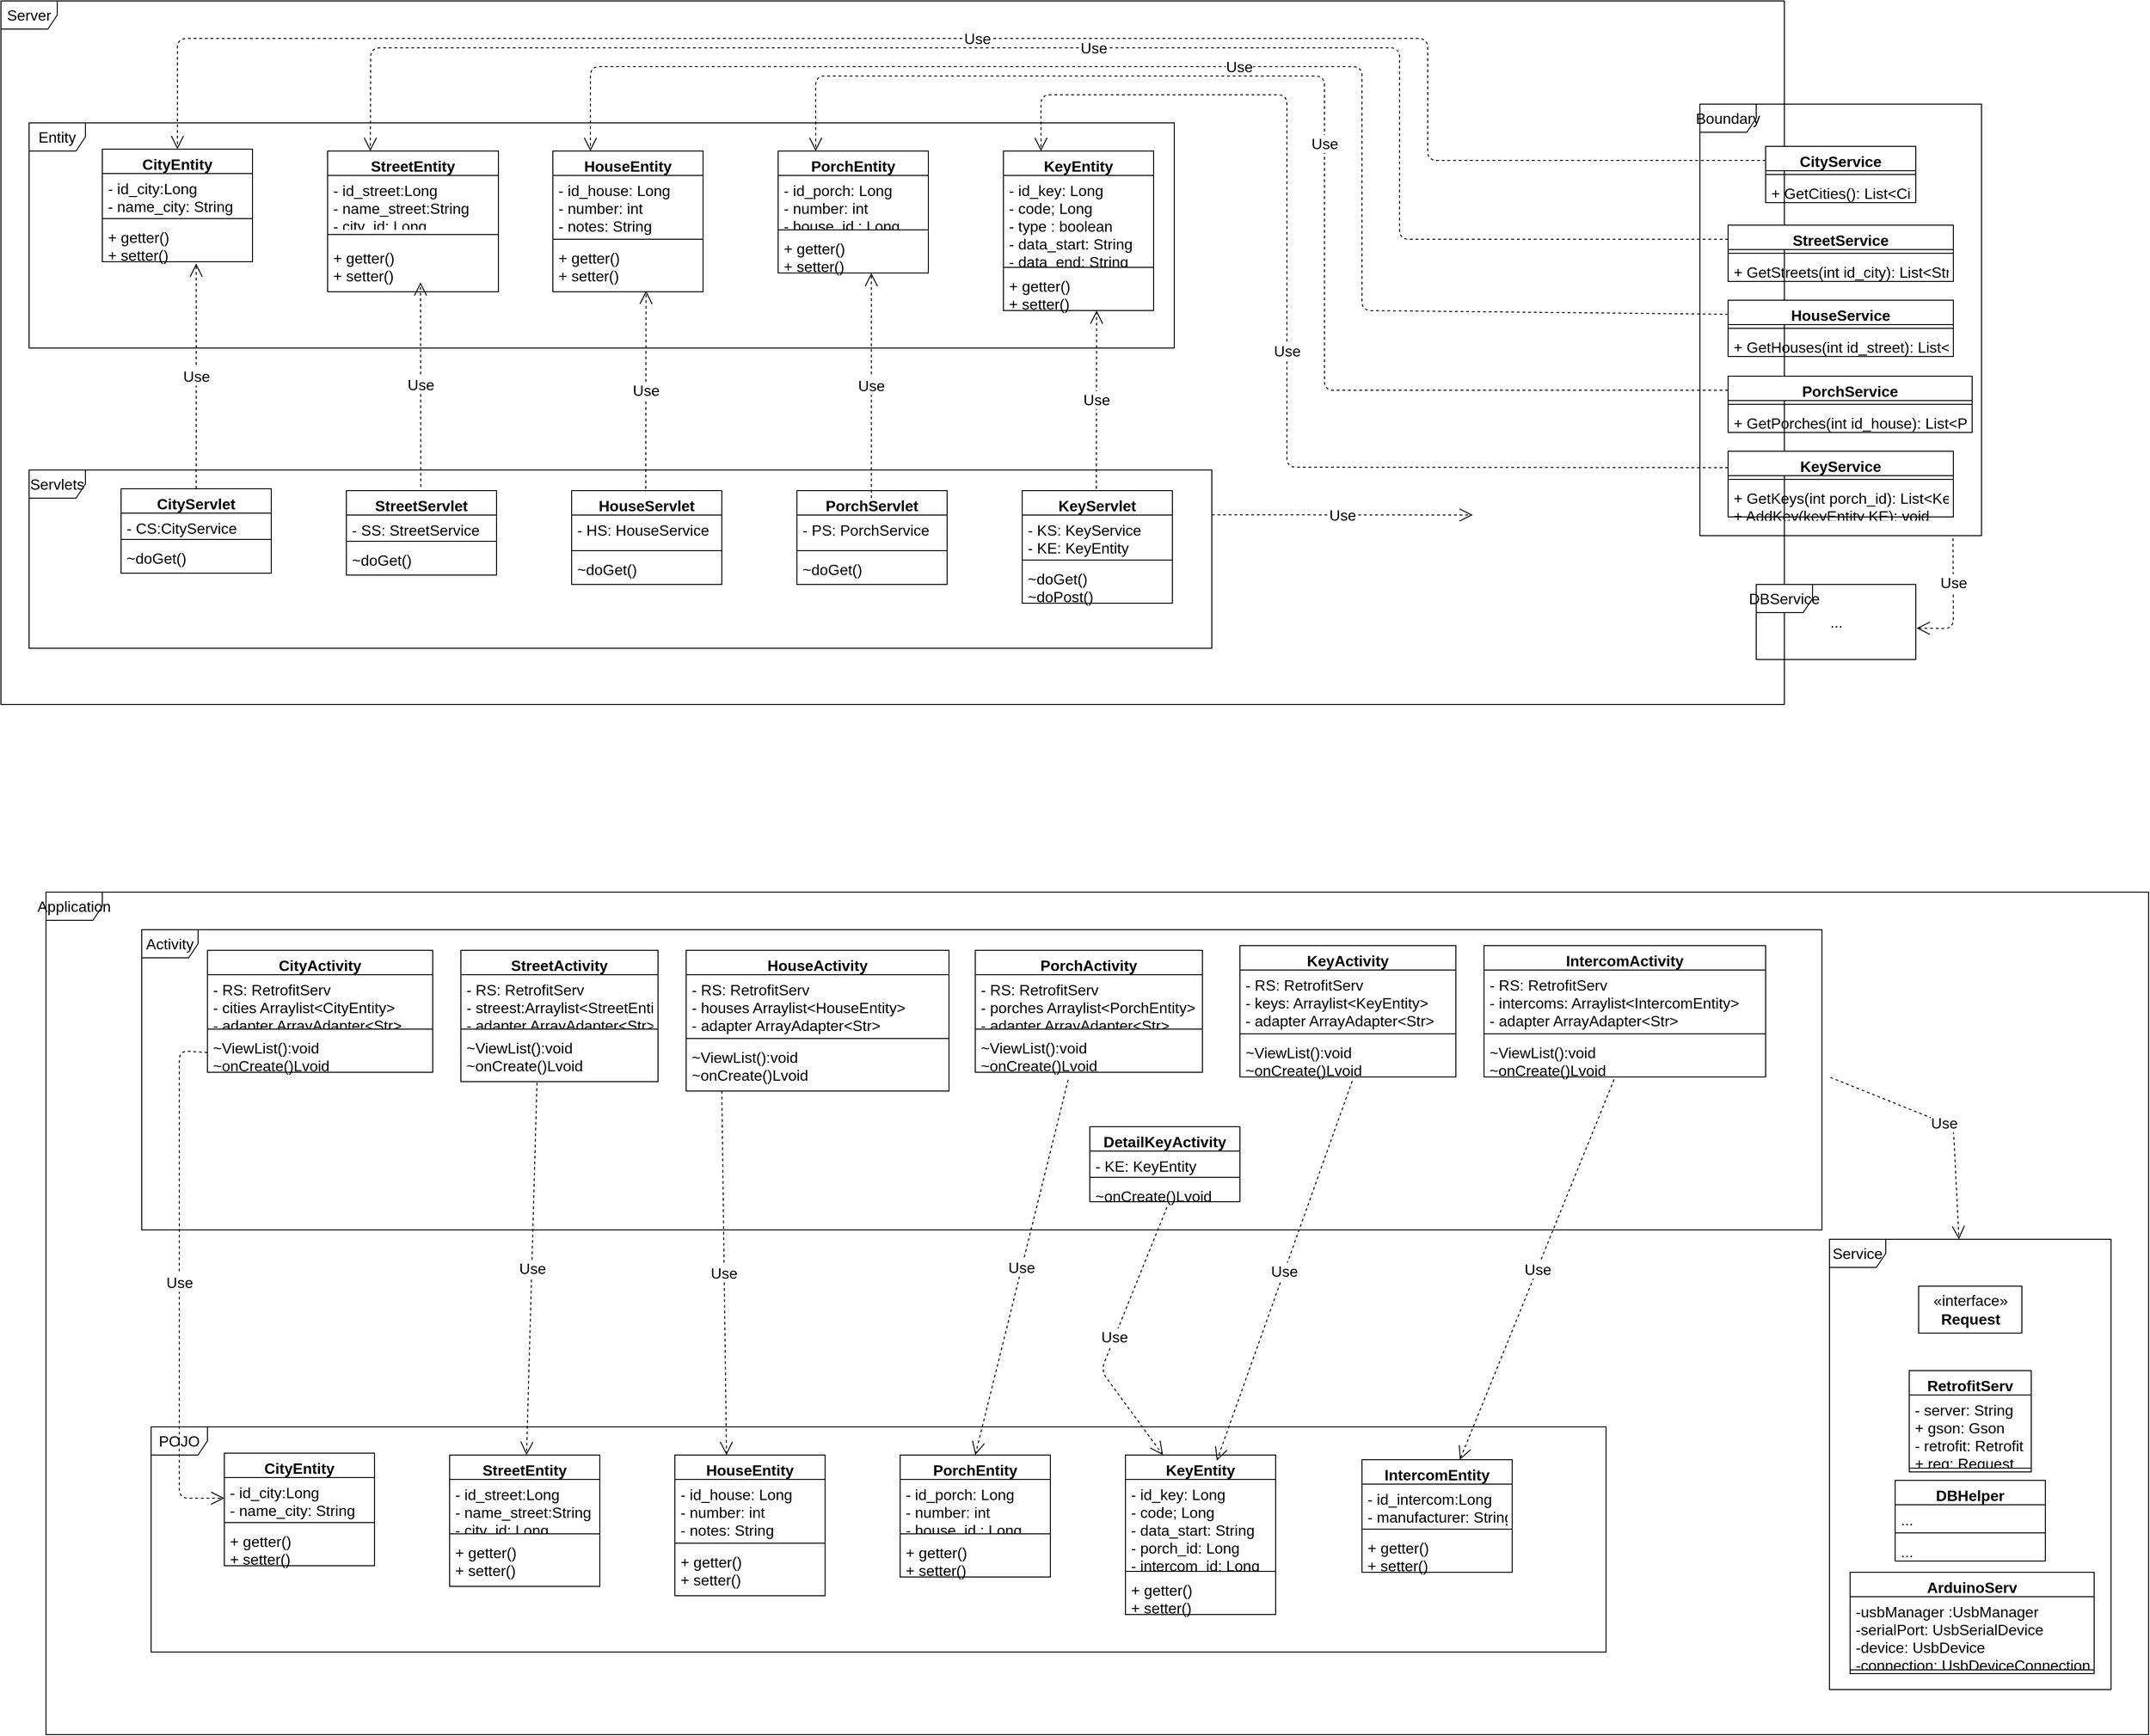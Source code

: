 <mxfile version="13.0.3" type="device"><diagram id="C5RBs43oDa-KdzZeNtuy" name="Page-1"><mxGraphModel dx="4016" dy="3323" grid="1" gridSize="10" guides="1" tooltips="1" connect="1" arrows="1" fold="1" page="1" pageScale="1" pageWidth="1654" pageHeight="2336" math="0" shadow="0"><root><mxCell id="WIyWlLk6GJQsqaUBKTNV-0"/><mxCell id="WIyWlLk6GJQsqaUBKTNV-1" parent="WIyWlLk6GJQsqaUBKTNV-0"/><mxCell id="JffG4oIXZu5q69r6dpCf-147" value="Application" style="shape=umlFrame;whiteSpace=wrap;html=1;fontSize=16;" parent="WIyWlLk6GJQsqaUBKTNV-1" vertex="1"><mxGeometry x="38" y="920" width="2240" height="898" as="geometry"/></mxCell><mxCell id="JffG4oIXZu5q69r6dpCf-82" value="Server" style="shape=umlFrame;whiteSpace=wrap;html=1;fontSize=16;" parent="WIyWlLk6GJQsqaUBKTNV-1" vertex="1"><mxGeometry x="-10" y="-30" width="1900" height="750" as="geometry"/></mxCell><mxCell id="JffG4oIXZu5q69r6dpCf-0" value="Entity" style="shape=umlFrame;whiteSpace=wrap;html=1;fontSize=16;" parent="WIyWlLk6GJQsqaUBKTNV-1" vertex="1"><mxGeometry x="20" y="100" width="1220" height="240" as="geometry"/></mxCell><mxCell id="JffG4oIXZu5q69r6dpCf-26" value="Servlets" style="shape=umlFrame;whiteSpace=wrap;html=1;fontSize=16;" parent="WIyWlLk6GJQsqaUBKTNV-1" vertex="1"><mxGeometry x="20" y="470" width="1260" height="190" as="geometry"/></mxCell><mxCell id="JffG4oIXZu5q69r6dpCf-1" value="CityEntity" style="swimlane;fontStyle=1;align=center;verticalAlign=top;childLayout=stackLayout;horizontal=1;startSize=26;horizontalStack=0;resizeParent=1;resizeParentMax=0;resizeLast=0;collapsible=1;marginBottom=0;fontSize=16;" parent="WIyWlLk6GJQsqaUBKTNV-1" vertex="1"><mxGeometry x="98" y="128" width="160" height="120" as="geometry"/></mxCell><mxCell id="JffG4oIXZu5q69r6dpCf-2" value="- id_city:Long&#10;- name_city: String&#10;" style="text;strokeColor=none;fillColor=none;align=left;verticalAlign=top;spacingLeft=4;spacingRight=4;overflow=hidden;rotatable=0;points=[[0,0.5],[1,0.5]];portConstraint=eastwest;fontSize=16;" parent="JffG4oIXZu5q69r6dpCf-1" vertex="1"><mxGeometry y="26" width="160" height="44" as="geometry"/></mxCell><mxCell id="JffG4oIXZu5q69r6dpCf-3" value="" style="line;strokeWidth=1;fillColor=none;align=left;verticalAlign=middle;spacingTop=-1;spacingLeft=3;spacingRight=3;rotatable=0;labelPosition=right;points=[];portConstraint=eastwest;fontSize=16;" parent="JffG4oIXZu5q69r6dpCf-1" vertex="1"><mxGeometry y="70" width="160" height="8" as="geometry"/></mxCell><mxCell id="JffG4oIXZu5q69r6dpCf-4" value="+ getter()&#10;+ setter()" style="text;strokeColor=none;fillColor=none;align=left;verticalAlign=top;spacingLeft=4;spacingRight=4;overflow=hidden;rotatable=0;points=[[0,0.5],[1,0.5]];portConstraint=eastwest;fontSize=16;" parent="JffG4oIXZu5q69r6dpCf-1" vertex="1"><mxGeometry y="78" width="160" height="42" as="geometry"/></mxCell><mxCell id="JffG4oIXZu5q69r6dpCf-10" value="StreetEntity" style="swimlane;fontStyle=1;align=center;verticalAlign=top;childLayout=stackLayout;horizontal=1;startSize=26;horizontalStack=0;resizeParent=1;resizeParentMax=0;resizeLast=0;collapsible=1;marginBottom=0;fontSize=16;" parent="WIyWlLk6GJQsqaUBKTNV-1" vertex="1"><mxGeometry x="338" y="130" width="182" height="150" as="geometry"/></mxCell><mxCell id="JffG4oIXZu5q69r6dpCf-11" value="- id_street:Long&#10;- name_street:String&#10;- city_id: Long" style="text;strokeColor=none;fillColor=none;align=left;verticalAlign=top;spacingLeft=4;spacingRight=4;overflow=hidden;rotatable=0;points=[[0,0.5],[1,0.5]];portConstraint=eastwest;fontSize=16;" parent="JffG4oIXZu5q69r6dpCf-10" vertex="1"><mxGeometry y="26" width="182" height="54" as="geometry"/></mxCell><mxCell id="JffG4oIXZu5q69r6dpCf-12" value="" style="line;strokeWidth=1;fillColor=none;align=left;verticalAlign=middle;spacingTop=-1;spacingLeft=3;spacingRight=3;rotatable=0;labelPosition=right;points=[];portConstraint=eastwest;fontSize=16;" parent="JffG4oIXZu5q69r6dpCf-10" vertex="1"><mxGeometry y="80" width="182" height="18" as="geometry"/></mxCell><mxCell id="JffG4oIXZu5q69r6dpCf-13" value="+ getter()&#10;+ setter()" style="text;strokeColor=none;fillColor=none;align=left;verticalAlign=top;spacingLeft=4;spacingRight=4;overflow=hidden;rotatable=0;points=[[0,0.5],[1,0.5]];portConstraint=eastwest;fontSize=16;" parent="JffG4oIXZu5q69r6dpCf-10" vertex="1"><mxGeometry y="98" width="182" height="52" as="geometry"/></mxCell><mxCell id="JffG4oIXZu5q69r6dpCf-14" value="HouseEntity" style="swimlane;fontStyle=1;align=center;verticalAlign=top;childLayout=stackLayout;horizontal=1;startSize=26;horizontalStack=0;resizeParent=1;resizeParentMax=0;resizeLast=0;collapsible=1;marginBottom=0;fontSize=16;" parent="WIyWlLk6GJQsqaUBKTNV-1" vertex="1"><mxGeometry x="578" y="130" width="160" height="150" as="geometry"/></mxCell><mxCell id="JffG4oIXZu5q69r6dpCf-15" value="- id_house: Long&#10;- number: int&#10;- notes: String&#10;- street_id: Long" style="text;strokeColor=none;fillColor=none;align=left;verticalAlign=top;spacingLeft=4;spacingRight=4;overflow=hidden;rotatable=0;points=[[0,0.5],[1,0.5]];portConstraint=eastwest;fontSize=16;" parent="JffG4oIXZu5q69r6dpCf-14" vertex="1"><mxGeometry y="26" width="160" height="64" as="geometry"/></mxCell><mxCell id="JffG4oIXZu5q69r6dpCf-16" value="" style="line;strokeWidth=1;fillColor=none;align=left;verticalAlign=middle;spacingTop=-1;spacingLeft=3;spacingRight=3;rotatable=0;labelPosition=right;points=[];portConstraint=eastwest;fontSize=16;" parent="JffG4oIXZu5q69r6dpCf-14" vertex="1"><mxGeometry y="90" width="160" height="8" as="geometry"/></mxCell><mxCell id="JffG4oIXZu5q69r6dpCf-17" value="+ getter()&#10;+ setter()" style="text;strokeColor=none;fillColor=none;align=left;verticalAlign=top;spacingLeft=4;spacingRight=4;overflow=hidden;rotatable=0;points=[[0,0.5],[1,0.5]];portConstraint=eastwest;fontSize=16;" parent="JffG4oIXZu5q69r6dpCf-14" vertex="1"><mxGeometry y="98" width="160" height="52" as="geometry"/></mxCell><mxCell id="JffG4oIXZu5q69r6dpCf-18" value="PorchEntity" style="swimlane;fontStyle=1;align=center;verticalAlign=top;childLayout=stackLayout;horizontal=1;startSize=26;horizontalStack=0;resizeParent=1;resizeParentMax=0;resizeLast=0;collapsible=1;marginBottom=0;fontSize=16;" parent="WIyWlLk6GJQsqaUBKTNV-1" vertex="1"><mxGeometry x="818" y="130" width="160" height="130" as="geometry"/></mxCell><mxCell id="JffG4oIXZu5q69r6dpCf-19" value="- id_porch: Long&#10;- number: int&#10;- house_id : Long" style="text;strokeColor=none;fillColor=none;align=left;verticalAlign=top;spacingLeft=4;spacingRight=4;overflow=hidden;rotatable=0;points=[[0,0.5],[1,0.5]];portConstraint=eastwest;fontSize=16;" parent="JffG4oIXZu5q69r6dpCf-18" vertex="1"><mxGeometry y="26" width="160" height="54" as="geometry"/></mxCell><mxCell id="JffG4oIXZu5q69r6dpCf-20" value="" style="line;strokeWidth=1;fillColor=none;align=left;verticalAlign=middle;spacingTop=-1;spacingLeft=3;spacingRight=3;rotatable=0;labelPosition=right;points=[];portConstraint=eastwest;fontSize=16;" parent="JffG4oIXZu5q69r6dpCf-18" vertex="1"><mxGeometry y="80" width="160" height="8" as="geometry"/></mxCell><mxCell id="JffG4oIXZu5q69r6dpCf-21" value="+ getter()&#10;+ setter()" style="text;strokeColor=none;fillColor=none;align=left;verticalAlign=top;spacingLeft=4;spacingRight=4;overflow=hidden;rotatable=0;points=[[0,0.5],[1,0.5]];portConstraint=eastwest;fontSize=16;" parent="JffG4oIXZu5q69r6dpCf-18" vertex="1"><mxGeometry y="88" width="160" height="42" as="geometry"/></mxCell><mxCell id="JffG4oIXZu5q69r6dpCf-22" value="KeyEntity" style="swimlane;fontStyle=1;align=center;verticalAlign=top;childLayout=stackLayout;horizontal=1;startSize=26;horizontalStack=0;resizeParent=1;resizeParentMax=0;resizeLast=0;collapsible=1;marginBottom=0;fontSize=16;" parent="WIyWlLk6GJQsqaUBKTNV-1" vertex="1"><mxGeometry x="1058" y="130" width="160" height="170" as="geometry"/></mxCell><mxCell id="JffG4oIXZu5q69r6dpCf-23" value="- id_key: Long&#10;- code; Long&#10;- type : boolean&#10;- data_start: String&#10;- data_end: String&#10;- porch_id: Long" style="text;strokeColor=none;fillColor=none;align=left;verticalAlign=top;spacingLeft=4;spacingRight=4;overflow=hidden;rotatable=0;points=[[0,0.5],[1,0.5]];portConstraint=eastwest;fontSize=16;" parent="JffG4oIXZu5q69r6dpCf-22" vertex="1"><mxGeometry y="26" width="160" height="94" as="geometry"/></mxCell><mxCell id="JffG4oIXZu5q69r6dpCf-24" value="" style="line;strokeWidth=1;fillColor=none;align=left;verticalAlign=middle;spacingTop=-1;spacingLeft=3;spacingRight=3;rotatable=0;labelPosition=right;points=[];portConstraint=eastwest;fontSize=16;" parent="JffG4oIXZu5q69r6dpCf-22" vertex="1"><mxGeometry y="120" width="160" height="8" as="geometry"/></mxCell><mxCell id="JffG4oIXZu5q69r6dpCf-25" value="+ getter()&#10;+ setter()" style="text;strokeColor=none;fillColor=none;align=left;verticalAlign=top;spacingLeft=4;spacingRight=4;overflow=hidden;rotatable=0;points=[[0,0.5],[1,0.5]];portConstraint=eastwest;fontSize=16;" parent="JffG4oIXZu5q69r6dpCf-22" vertex="1"><mxGeometry y="128" width="160" height="42" as="geometry"/></mxCell><mxCell id="JffG4oIXZu5q69r6dpCf-27" value="CityServlet" style="swimlane;fontStyle=1;align=center;verticalAlign=top;childLayout=stackLayout;horizontal=1;startSize=26;horizontalStack=0;resizeParent=1;resizeParentMax=0;resizeLast=0;collapsible=1;marginBottom=0;fontSize=16;" parent="WIyWlLk6GJQsqaUBKTNV-1" vertex="1"><mxGeometry x="118" y="490" width="160" height="90" as="geometry"/></mxCell><mxCell id="JffG4oIXZu5q69r6dpCf-28" value="- CS:CityService&#10;&#10;" style="text;strokeColor=none;fillColor=none;align=left;verticalAlign=top;spacingLeft=4;spacingRight=4;overflow=hidden;rotatable=0;points=[[0,0.5],[1,0.5]];portConstraint=eastwest;fontSize=16;" parent="JffG4oIXZu5q69r6dpCf-27" vertex="1"><mxGeometry y="26" width="160" height="24" as="geometry"/></mxCell><mxCell id="JffG4oIXZu5q69r6dpCf-29" value="" style="line;strokeWidth=1;fillColor=none;align=left;verticalAlign=middle;spacingTop=-1;spacingLeft=3;spacingRight=3;rotatable=0;labelPosition=right;points=[];portConstraint=eastwest;fontSize=16;" parent="JffG4oIXZu5q69r6dpCf-27" vertex="1"><mxGeometry y="50" width="160" height="8" as="geometry"/></mxCell><mxCell id="JffG4oIXZu5q69r6dpCf-30" value="~doGet()" style="text;strokeColor=none;fillColor=none;align=left;verticalAlign=top;spacingLeft=4;spacingRight=4;overflow=hidden;rotatable=0;points=[[0,0.5],[1,0.5]];portConstraint=eastwest;fontSize=16;" parent="JffG4oIXZu5q69r6dpCf-27" vertex="1"><mxGeometry y="58" width="160" height="32" as="geometry"/></mxCell><mxCell id="JffG4oIXZu5q69r6dpCf-31" value="StreetServlet" style="swimlane;fontStyle=1;align=center;verticalAlign=top;childLayout=stackLayout;horizontal=1;startSize=26;horizontalStack=0;resizeParent=1;resizeParentMax=0;resizeLast=0;collapsible=1;marginBottom=0;fontSize=16;" parent="WIyWlLk6GJQsqaUBKTNV-1" vertex="1"><mxGeometry x="358" y="492" width="160" height="90" as="geometry"/></mxCell><mxCell id="JffG4oIXZu5q69r6dpCf-32" value="- SS: StreetService" style="text;strokeColor=none;fillColor=none;align=left;verticalAlign=top;spacingLeft=4;spacingRight=4;overflow=hidden;rotatable=0;points=[[0,0.5],[1,0.5]];portConstraint=eastwest;fontSize=16;" parent="JffG4oIXZu5q69r6dpCf-31" vertex="1"><mxGeometry y="26" width="160" height="24" as="geometry"/></mxCell><mxCell id="JffG4oIXZu5q69r6dpCf-33" value="" style="line;strokeWidth=1;fillColor=none;align=left;verticalAlign=middle;spacingTop=-1;spacingLeft=3;spacingRight=3;rotatable=0;labelPosition=right;points=[];portConstraint=eastwest;fontSize=16;" parent="JffG4oIXZu5q69r6dpCf-31" vertex="1"><mxGeometry y="50" width="160" height="8" as="geometry"/></mxCell><mxCell id="JffG4oIXZu5q69r6dpCf-34" value="~doGet()" style="text;strokeColor=none;fillColor=none;align=left;verticalAlign=top;spacingLeft=4;spacingRight=4;overflow=hidden;rotatable=0;points=[[0,0.5],[1,0.5]];portConstraint=eastwest;fontSize=16;" parent="JffG4oIXZu5q69r6dpCf-31" vertex="1"><mxGeometry y="58" width="160" height="32" as="geometry"/></mxCell><mxCell id="JffG4oIXZu5q69r6dpCf-35" value="HouseServlet" style="swimlane;fontStyle=1;align=center;verticalAlign=top;childLayout=stackLayout;horizontal=1;startSize=26;horizontalStack=0;resizeParent=1;resizeParentMax=0;resizeLast=0;collapsible=1;marginBottom=0;fontSize=16;" parent="WIyWlLk6GJQsqaUBKTNV-1" vertex="1"><mxGeometry x="598" y="492" width="160" height="100" as="geometry"/></mxCell><mxCell id="JffG4oIXZu5q69r6dpCf-36" value="- HS: HouseService" style="text;strokeColor=none;fillColor=none;align=left;verticalAlign=top;spacingLeft=4;spacingRight=4;overflow=hidden;rotatable=0;points=[[0,0.5],[1,0.5]];portConstraint=eastwest;fontSize=16;" parent="JffG4oIXZu5q69r6dpCf-35" vertex="1"><mxGeometry y="26" width="160" height="34" as="geometry"/></mxCell><mxCell id="JffG4oIXZu5q69r6dpCf-37" value="" style="line;strokeWidth=1;fillColor=none;align=left;verticalAlign=middle;spacingTop=-1;spacingLeft=3;spacingRight=3;rotatable=0;labelPosition=right;points=[];portConstraint=eastwest;fontSize=16;" parent="JffG4oIXZu5q69r6dpCf-35" vertex="1"><mxGeometry y="60" width="160" height="8" as="geometry"/></mxCell><mxCell id="JffG4oIXZu5q69r6dpCf-38" value="~doGet()" style="text;strokeColor=none;fillColor=none;align=left;verticalAlign=top;spacingLeft=4;spacingRight=4;overflow=hidden;rotatable=0;points=[[0,0.5],[1,0.5]];portConstraint=eastwest;fontSize=16;" parent="JffG4oIXZu5q69r6dpCf-35" vertex="1"><mxGeometry y="68" width="160" height="32" as="geometry"/></mxCell><mxCell id="JffG4oIXZu5q69r6dpCf-39" value="PorchServlet" style="swimlane;fontStyle=1;align=center;verticalAlign=top;childLayout=stackLayout;horizontal=1;startSize=26;horizontalStack=0;resizeParent=1;resizeParentMax=0;resizeLast=0;collapsible=1;marginBottom=0;fontSize=16;" parent="WIyWlLk6GJQsqaUBKTNV-1" vertex="1"><mxGeometry x="838" y="492" width="160" height="100" as="geometry"/></mxCell><mxCell id="JffG4oIXZu5q69r6dpCf-40" value="- PS: PorchService" style="text;strokeColor=none;fillColor=none;align=left;verticalAlign=top;spacingLeft=4;spacingRight=4;overflow=hidden;rotatable=0;points=[[0,0.5],[1,0.5]];portConstraint=eastwest;fontSize=16;" parent="JffG4oIXZu5q69r6dpCf-39" vertex="1"><mxGeometry y="26" width="160" height="34" as="geometry"/></mxCell><mxCell id="JffG4oIXZu5q69r6dpCf-41" value="" style="line;strokeWidth=1;fillColor=none;align=left;verticalAlign=middle;spacingTop=-1;spacingLeft=3;spacingRight=3;rotatable=0;labelPosition=right;points=[];portConstraint=eastwest;fontSize=16;" parent="JffG4oIXZu5q69r6dpCf-39" vertex="1"><mxGeometry y="60" width="160" height="8" as="geometry"/></mxCell><mxCell id="JffG4oIXZu5q69r6dpCf-42" value="~doGet()" style="text;strokeColor=none;fillColor=none;align=left;verticalAlign=top;spacingLeft=4;spacingRight=4;overflow=hidden;rotatable=0;points=[[0,0.5],[1,0.5]];portConstraint=eastwest;fontSize=16;" parent="JffG4oIXZu5q69r6dpCf-39" vertex="1"><mxGeometry y="68" width="160" height="32" as="geometry"/></mxCell><mxCell id="JffG4oIXZu5q69r6dpCf-43" value="KeyServlet" style="swimlane;fontStyle=1;align=center;verticalAlign=top;childLayout=stackLayout;horizontal=1;startSize=26;horizontalStack=0;resizeParent=1;resizeParentMax=0;resizeLast=0;collapsible=1;marginBottom=0;fontSize=16;" parent="WIyWlLk6GJQsqaUBKTNV-1" vertex="1"><mxGeometry x="1078" y="492" width="160" height="120" as="geometry"/></mxCell><mxCell id="JffG4oIXZu5q69r6dpCf-44" value="- KS: KeyService&#10;- KE: KeyEntity" style="text;strokeColor=none;fillColor=none;align=left;verticalAlign=top;spacingLeft=4;spacingRight=4;overflow=hidden;rotatable=0;points=[[0,0.5],[1,0.5]];portConstraint=eastwest;fontSize=16;" parent="JffG4oIXZu5q69r6dpCf-43" vertex="1"><mxGeometry y="26" width="160" height="44" as="geometry"/></mxCell><mxCell id="JffG4oIXZu5q69r6dpCf-45" value="" style="line;strokeWidth=1;fillColor=none;align=left;verticalAlign=middle;spacingTop=-1;spacingLeft=3;spacingRight=3;rotatable=0;labelPosition=right;points=[];portConstraint=eastwest;fontSize=16;" parent="JffG4oIXZu5q69r6dpCf-43" vertex="1"><mxGeometry y="70" width="160" height="8" as="geometry"/></mxCell><mxCell id="JffG4oIXZu5q69r6dpCf-46" value="~doGet()&#10;~doPost()" style="text;strokeColor=none;fillColor=none;align=left;verticalAlign=top;spacingLeft=4;spacingRight=4;overflow=hidden;rotatable=0;points=[[0,0.5],[1,0.5]];portConstraint=eastwest;fontSize=16;" parent="JffG4oIXZu5q69r6dpCf-43" vertex="1"><mxGeometry y="78" width="160" height="42" as="geometry"/></mxCell><mxCell id="JffG4oIXZu5q69r6dpCf-47" value="Boundary" style="shape=umlFrame;whiteSpace=wrap;html=1;fontSize=16;" parent="WIyWlLk6GJQsqaUBKTNV-1" vertex="1"><mxGeometry x="1800" y="80" width="300" height="460" as="geometry"/></mxCell><mxCell id="JffG4oIXZu5q69r6dpCf-68" value="DBService" style="shape=umlFrame;whiteSpace=wrap;html=1;fontSize=16;" parent="WIyWlLk6GJQsqaUBKTNV-1" vertex="1"><mxGeometry x="1860" y="592" width="170" height="80" as="geometry"/></mxCell><mxCell id="JffG4oIXZu5q69r6dpCf-69" value="..." style="text;html=1;align=center;verticalAlign=middle;resizable=0;points=[];autosize=1;fontSize=16;" parent="WIyWlLk6GJQsqaUBKTNV-1" vertex="1"><mxGeometry x="1930" y="622" width="30" height="20" as="geometry"/></mxCell><mxCell id="JffG4oIXZu5q69r6dpCf-70" value="Use" style="endArrow=open;endSize=12;dashed=1;html=1;exitX=0.5;exitY=0;exitDx=0;exitDy=0;fontSize=16;" parent="WIyWlLk6GJQsqaUBKTNV-1" source="JffG4oIXZu5q69r6dpCf-27" edge="1"><mxGeometry width="160" relative="1" as="geometry"><mxPoint x="210" y="440" as="sourcePoint"/><mxPoint x="198" y="250" as="targetPoint"/></mxGeometry></mxCell><mxCell id="JffG4oIXZu5q69r6dpCf-71" value="Use" style="endArrow=open;endSize=12;dashed=1;html=1;exitX=0.5;exitY=0;exitDx=0;exitDy=0;fontSize=16;" parent="WIyWlLk6GJQsqaUBKTNV-1" edge="1"><mxGeometry width="160" relative="1" as="geometry"><mxPoint x="437.29" y="488" as="sourcePoint"/><mxPoint x="437" y="270" as="targetPoint"/></mxGeometry></mxCell><mxCell id="JffG4oIXZu5q69r6dpCf-72" value="Use" style="endArrow=open;endSize=12;dashed=1;html=1;fontSize=16;" parent="WIyWlLk6GJQsqaUBKTNV-1" edge="1"><mxGeometry width="160" relative="1" as="geometry"><mxPoint x="677" y="490" as="sourcePoint"/><mxPoint x="677.29" y="279" as="targetPoint"/></mxGeometry></mxCell><mxCell id="JffG4oIXZu5q69r6dpCf-73" value="Use" style="endArrow=open;endSize=12;dashed=1;html=1;exitX=0.5;exitY=0;exitDx=0;exitDy=0;fontSize=16;" parent="WIyWlLk6GJQsqaUBKTNV-1" edge="1"><mxGeometry width="160" relative="1" as="geometry"><mxPoint x="917.29" y="500" as="sourcePoint"/><mxPoint x="917.29" y="260" as="targetPoint"/></mxGeometry></mxCell><mxCell id="JffG4oIXZu5q69r6dpCf-74" value="Use" style="endArrow=open;endSize=12;dashed=1;html=1;fontSize=16;" parent="WIyWlLk6GJQsqaUBKTNV-1" edge="1"><mxGeometry width="160" relative="1" as="geometry"><mxPoint x="1157" y="490" as="sourcePoint"/><mxPoint x="1157.29" y="300" as="targetPoint"/></mxGeometry></mxCell><mxCell id="JffG4oIXZu5q69r6dpCf-75" value="Use" style="endArrow=open;endSize=12;dashed=1;html=1;exitX=0.899;exitY=1.006;exitDx=0;exitDy=0;exitPerimeter=0;entryX=1.005;entryY=0.582;entryDx=0;entryDy=0;entryPerimeter=0;fontSize=16;" parent="WIyWlLk6GJQsqaUBKTNV-1" source="JffG4oIXZu5q69r6dpCf-47" target="JffG4oIXZu5q69r6dpCf-68" edge="1"><mxGeometry x="-0.302" width="160" relative="1" as="geometry"><mxPoint x="718" y="550" as="sourcePoint"/><mxPoint x="2070" y="660" as="targetPoint"/><Array as="points"><mxPoint x="2070" y="639"/></Array><mxPoint as="offset"/></mxGeometry></mxCell><mxCell id="JffG4oIXZu5q69r6dpCf-76" value="Use" style="endArrow=open;endSize=12;dashed=1;html=1;exitX=0;exitY=0.25;exitDx=0;exitDy=0;entryX=0.5;entryY=0;entryDx=0;entryDy=0;fontSize=16;" parent="WIyWlLk6GJQsqaUBKTNV-1" source="JffG4oIXZu5q69r6dpCf-48" target="JffG4oIXZu5q69r6dpCf-1" edge="1"><mxGeometry width="160" relative="1" as="geometry"><mxPoint x="1310" y="190" as="sourcePoint"/><mxPoint x="1470" y="190" as="targetPoint"/><Array as="points"><mxPoint x="1510" y="140"/><mxPoint x="1510" y="10"/><mxPoint x="890" y="10"/><mxPoint x="178" y="10"/></Array></mxGeometry></mxCell><mxCell id="JffG4oIXZu5q69r6dpCf-77" value="Use" style="endArrow=open;endSize=12;dashed=1;html=1;exitX=0;exitY=0.25;exitDx=0;exitDy=0;entryX=0.25;entryY=0;entryDx=0;entryDy=0;fontSize=16;" parent="WIyWlLk6GJQsqaUBKTNV-1" source="JffG4oIXZu5q69r6dpCf-52" target="JffG4oIXZu5q69r6dpCf-10" edge="1"><mxGeometry width="160" relative="1" as="geometry"><mxPoint x="1300" y="160" as="sourcePoint"/><mxPoint x="1460" y="160" as="targetPoint"/><Array as="points"><mxPoint x="1480" y="224"/><mxPoint x="1480" y="20"/><mxPoint x="384" y="20"/></Array></mxGeometry></mxCell><mxCell id="JffG4oIXZu5q69r6dpCf-78" value="Use" style="endArrow=open;endSize=12;dashed=1;html=1;exitX=0;exitY=0.25;exitDx=0;exitDy=0;entryX=0.25;entryY=0;entryDx=0;entryDy=0;fontSize=16;" parent="WIyWlLk6GJQsqaUBKTNV-1" source="JffG4oIXZu5q69r6dpCf-56" target="JffG4oIXZu5q69r6dpCf-14" edge="1"><mxGeometry width="160" relative="1" as="geometry"><mxPoint x="1340" y="320" as="sourcePoint"/><mxPoint x="1500" y="320" as="targetPoint"/><Array as="points"><mxPoint x="1440" y="300"/><mxPoint x="1440" y="40"/><mxPoint x="618" y="40"/></Array></mxGeometry></mxCell><mxCell id="JffG4oIXZu5q69r6dpCf-79" value="Use" style="endArrow=open;endSize=12;dashed=1;html=1;exitX=0;exitY=0.25;exitDx=0;exitDy=0;entryX=0.25;entryY=0;entryDx=0;entryDy=0;fontSize=16;" parent="WIyWlLk6GJQsqaUBKTNV-1" source="JffG4oIXZu5q69r6dpCf-60" target="JffG4oIXZu5q69r6dpCf-18" edge="1"><mxGeometry width="160" relative="1" as="geometry"><mxPoint x="1360" y="410" as="sourcePoint"/><mxPoint x="1520" y="410" as="targetPoint"/><Array as="points"><mxPoint x="1400" y="385"/><mxPoint x="1400" y="50"/><mxPoint x="858" y="50"/></Array></mxGeometry></mxCell><mxCell id="JffG4oIXZu5q69r6dpCf-80" value="Use" style="endArrow=open;endSize=12;dashed=1;html=1;exitX=0;exitY=0.25;exitDx=0;exitDy=0;entryX=0.25;entryY=0;entryDx=0;entryDy=0;fontSize=16;" parent="WIyWlLk6GJQsqaUBKTNV-1" source="JffG4oIXZu5q69r6dpCf-64" target="JffG4oIXZu5q69r6dpCf-22" edge="1"><mxGeometry width="160" relative="1" as="geometry"><mxPoint x="1350" y="470" as="sourcePoint"/><mxPoint x="1510" y="470" as="targetPoint"/><Array as="points"><mxPoint x="1360" y="467"/><mxPoint x="1360" y="70"/><mxPoint x="1098" y="70"/></Array></mxGeometry></mxCell><mxCell id="JffG4oIXZu5q69r6dpCf-81" value="Use" style="endArrow=open;endSize=12;dashed=1;html=1;exitX=1;exitY=0.251;exitDx=0;exitDy=0;exitPerimeter=0;fontSize=16;" parent="WIyWlLk6GJQsqaUBKTNV-1" source="JffG4oIXZu5q69r6dpCf-26" edge="1"><mxGeometry width="160" relative="1" as="geometry"><mxPoint x="1480" y="660" as="sourcePoint"/><mxPoint x="1558" y="518" as="targetPoint"/></mxGeometry></mxCell><mxCell id="JffG4oIXZu5q69r6dpCf-83" value="POJO" style="shape=umlFrame;whiteSpace=wrap;html=1;fontSize=16;" parent="WIyWlLk6GJQsqaUBKTNV-1" vertex="1"><mxGeometry x="150" y="1490" width="1550" height="240" as="geometry"/></mxCell><mxCell id="JffG4oIXZu5q69r6dpCf-105" value="Activity" style="shape=umlFrame;whiteSpace=wrap;html=1;fontSize=16;" parent="WIyWlLk6GJQsqaUBKTNV-1" vertex="1"><mxGeometry x="140" y="960" width="1790" height="320" as="geometry"/></mxCell><mxCell id="JffG4oIXZu5q69r6dpCf-110" value="StreetActivity" style="swimlane;fontStyle=1;align=center;verticalAlign=top;childLayout=stackLayout;horizontal=1;startSize=26;horizontalStack=0;resizeParent=1;resizeParentMax=0;resizeLast=0;collapsible=1;marginBottom=0;fontSize=16;" parent="WIyWlLk6GJQsqaUBKTNV-1" vertex="1"><mxGeometry x="480" y="982" width="210" height="140" as="geometry"/></mxCell><mxCell id="JffG4oIXZu5q69r6dpCf-111" value="- RS: RetrofitServ&#10;- streest:Arraylist&lt;StreetEntity&gt;&#10;- adapter ArrayAdapter&lt;Str&gt;" style="text;strokeColor=none;fillColor=none;align=left;verticalAlign=top;spacingLeft=4;spacingRight=4;overflow=hidden;rotatable=0;points=[[0,0.5],[1,0.5]];portConstraint=eastwest;fontSize=16;" parent="JffG4oIXZu5q69r6dpCf-110" vertex="1"><mxGeometry y="26" width="210" height="54" as="geometry"/></mxCell><mxCell id="JffG4oIXZu5q69r6dpCf-112" value="" style="line;strokeWidth=1;fillColor=none;align=left;verticalAlign=middle;spacingTop=-1;spacingLeft=3;spacingRight=3;rotatable=0;labelPosition=right;points=[];portConstraint=eastwest;fontSize=16;" parent="JffG4oIXZu5q69r6dpCf-110" vertex="1"><mxGeometry y="80" width="210" height="8" as="geometry"/></mxCell><mxCell id="JffG4oIXZu5q69r6dpCf-113" value="~ViewList():void&#10;~onCreate()Lvoid" style="text;strokeColor=none;fillColor=none;align=left;verticalAlign=top;spacingLeft=4;spacingRight=4;overflow=hidden;rotatable=0;points=[[0,0.5],[1,0.5]];portConstraint=eastwest;fontSize=16;" parent="JffG4oIXZu5q69r6dpCf-110" vertex="1"><mxGeometry y="88" width="210" height="52" as="geometry"/></mxCell><mxCell id="JffG4oIXZu5q69r6dpCf-114" value="HouseActivity" style="swimlane;fontStyle=1;align=center;verticalAlign=top;childLayout=stackLayout;horizontal=1;startSize=26;horizontalStack=0;resizeParent=1;resizeParentMax=0;resizeLast=0;collapsible=1;marginBottom=0;fontSize=16;" parent="WIyWlLk6GJQsqaUBKTNV-1" vertex="1"><mxGeometry x="720" y="982" width="280" height="150" as="geometry"/></mxCell><mxCell id="JffG4oIXZu5q69r6dpCf-115" value="- RS: RetrofitServ&#10;- houses Arraylist&lt;HouseEntity&gt;&#10;- adapter ArrayAdapter&lt;Str&gt;" style="text;strokeColor=none;fillColor=none;align=left;verticalAlign=top;spacingLeft=4;spacingRight=4;overflow=hidden;rotatable=0;points=[[0,0.5],[1,0.5]];portConstraint=eastwest;fontSize=16;" parent="JffG4oIXZu5q69r6dpCf-114" vertex="1"><mxGeometry y="26" width="280" height="64" as="geometry"/></mxCell><mxCell id="JffG4oIXZu5q69r6dpCf-116" value="" style="line;strokeWidth=1;fillColor=none;align=left;verticalAlign=middle;spacingTop=-1;spacingLeft=3;spacingRight=3;rotatable=0;labelPosition=right;points=[];portConstraint=eastwest;fontSize=16;" parent="JffG4oIXZu5q69r6dpCf-114" vertex="1"><mxGeometry y="90" width="280" height="8" as="geometry"/></mxCell><mxCell id="JffG4oIXZu5q69r6dpCf-117" value="~ViewList():void&#10;~onCreate()Lvoid" style="text;strokeColor=none;fillColor=none;align=left;verticalAlign=top;spacingLeft=4;spacingRight=4;overflow=hidden;rotatable=0;points=[[0,0.5],[1,0.5]];portConstraint=eastwest;fontSize=16;" parent="JffG4oIXZu5q69r6dpCf-114" vertex="1"><mxGeometry y="98" width="280" height="52" as="geometry"/></mxCell><mxCell id="JffG4oIXZu5q69r6dpCf-130" value="Service" style="shape=umlFrame;whiteSpace=wrap;html=1;fontSize=16;" parent="WIyWlLk6GJQsqaUBKTNV-1" vertex="1"><mxGeometry x="1938" y="1290" width="300" height="480" as="geometry"/></mxCell><mxCell id="JffG4oIXZu5q69r6dpCf-131" value="«interface»&lt;br style=&quot;font-size: 16px;&quot;&gt;&lt;b style=&quot;font-size: 16px;&quot;&gt;Request&lt;/b&gt;" style="html=1;fontSize=16;" parent="WIyWlLk6GJQsqaUBKTNV-1" vertex="1"><mxGeometry x="2033" y="1340" width="110" height="50" as="geometry"/></mxCell><mxCell id="JffG4oIXZu5q69r6dpCf-84" value="CityEntity" style="swimlane;fontStyle=1;align=center;verticalAlign=top;childLayout=stackLayout;horizontal=1;startSize=26;horizontalStack=0;resizeParent=1;resizeParentMax=0;resizeLast=0;collapsible=1;marginBottom=0;fontSize=16;" parent="WIyWlLk6GJQsqaUBKTNV-1" vertex="1"><mxGeometry x="228" y="1518" width="160" height="120" as="geometry"/></mxCell><mxCell id="JffG4oIXZu5q69r6dpCf-85" value="- id_city:Long&#10;- name_city: String&#10;" style="text;strokeColor=none;fillColor=none;align=left;verticalAlign=top;spacingLeft=4;spacingRight=4;overflow=hidden;rotatable=0;points=[[0,0.5],[1,0.5]];portConstraint=eastwest;fontSize=16;" parent="JffG4oIXZu5q69r6dpCf-84" vertex="1"><mxGeometry y="26" width="160" height="44" as="geometry"/></mxCell><mxCell id="JffG4oIXZu5q69r6dpCf-86" value="" style="line;strokeWidth=1;fillColor=none;align=left;verticalAlign=middle;spacingTop=-1;spacingLeft=3;spacingRight=3;rotatable=0;labelPosition=right;points=[];portConstraint=eastwest;fontSize=16;" parent="JffG4oIXZu5q69r6dpCf-84" vertex="1"><mxGeometry y="70" width="160" height="8" as="geometry"/></mxCell><mxCell id="JffG4oIXZu5q69r6dpCf-87" value="+ getter()&#10;+ setter()" style="text;strokeColor=none;fillColor=none;align=left;verticalAlign=top;spacingLeft=4;spacingRight=4;overflow=hidden;rotatable=0;points=[[0,0.5],[1,0.5]];portConstraint=eastwest;fontSize=16;" parent="JffG4oIXZu5q69r6dpCf-84" vertex="1"><mxGeometry y="78" width="160" height="42" as="geometry"/></mxCell><mxCell id="JffG4oIXZu5q69r6dpCf-88" value="StreetEntity" style="swimlane;fontStyle=1;align=center;verticalAlign=top;childLayout=stackLayout;horizontal=1;startSize=26;horizontalStack=0;resizeParent=1;resizeParentMax=0;resizeLast=0;collapsible=1;marginBottom=0;fontSize=16;" parent="WIyWlLk6GJQsqaUBKTNV-1" vertex="1"><mxGeometry x="468" y="1520" width="160" height="140" as="geometry"/></mxCell><mxCell id="JffG4oIXZu5q69r6dpCf-89" value="- id_street:Long&#10;- name_street:String&#10;- city_id: Long" style="text;strokeColor=none;fillColor=none;align=left;verticalAlign=top;spacingLeft=4;spacingRight=4;overflow=hidden;rotatable=0;points=[[0,0.5],[1,0.5]];portConstraint=eastwest;fontSize=16;" parent="JffG4oIXZu5q69r6dpCf-88" vertex="1"><mxGeometry y="26" width="160" height="54" as="geometry"/></mxCell><mxCell id="JffG4oIXZu5q69r6dpCf-90" value="" style="line;strokeWidth=1;fillColor=none;align=left;verticalAlign=middle;spacingTop=-1;spacingLeft=3;spacingRight=3;rotatable=0;labelPosition=right;points=[];portConstraint=eastwest;fontSize=16;" parent="JffG4oIXZu5q69r6dpCf-88" vertex="1"><mxGeometry y="80" width="160" height="8" as="geometry"/></mxCell><mxCell id="JffG4oIXZu5q69r6dpCf-91" value="+ getter()&#10;+ setter()" style="text;strokeColor=none;fillColor=none;align=left;verticalAlign=top;spacingLeft=4;spacingRight=4;overflow=hidden;rotatable=0;points=[[0,0.5],[1,0.5]];portConstraint=eastwest;fontSize=16;" parent="JffG4oIXZu5q69r6dpCf-88" vertex="1"><mxGeometry y="88" width="160" height="52" as="geometry"/></mxCell><mxCell id="JffG4oIXZu5q69r6dpCf-92" value="HouseEntity" style="swimlane;fontStyle=1;align=center;verticalAlign=top;childLayout=stackLayout;horizontal=1;startSize=26;horizontalStack=0;resizeParent=1;resizeParentMax=0;resizeLast=0;collapsible=1;marginBottom=0;fontSize=16;" parent="WIyWlLk6GJQsqaUBKTNV-1" vertex="1"><mxGeometry x="708" y="1520" width="160" height="150" as="geometry"/></mxCell><mxCell id="JffG4oIXZu5q69r6dpCf-93" value="- id_house: Long&#10;- number: int&#10;- notes: String&#10;- street_id: Long" style="text;strokeColor=none;fillColor=none;align=left;verticalAlign=top;spacingLeft=4;spacingRight=4;overflow=hidden;rotatable=0;points=[[0,0.5],[1,0.5]];portConstraint=eastwest;fontSize=16;" parent="JffG4oIXZu5q69r6dpCf-92" vertex="1"><mxGeometry y="26" width="160" height="64" as="geometry"/></mxCell><mxCell id="JffG4oIXZu5q69r6dpCf-94" value="" style="line;strokeWidth=1;fillColor=none;align=left;verticalAlign=middle;spacingTop=-1;spacingLeft=3;spacingRight=3;rotatable=0;labelPosition=right;points=[];portConstraint=eastwest;fontSize=16;" parent="JffG4oIXZu5q69r6dpCf-92" vertex="1"><mxGeometry y="90" width="160" height="8" as="geometry"/></mxCell><mxCell id="JffG4oIXZu5q69r6dpCf-95" value="+ getter()&#10;+ setter()" style="text;strokeColor=none;fillColor=none;align=left;verticalAlign=top;spacingLeft=4;spacingRight=4;overflow=hidden;rotatable=0;points=[[0,0.5],[1,0.5]];portConstraint=eastwest;fontSize=16;" parent="JffG4oIXZu5q69r6dpCf-92" vertex="1"><mxGeometry y="98" width="160" height="52" as="geometry"/></mxCell><mxCell id="JffG4oIXZu5q69r6dpCf-96" value="PorchEntity" style="swimlane;fontStyle=1;align=center;verticalAlign=top;childLayout=stackLayout;horizontal=1;startSize=26;horizontalStack=0;resizeParent=1;resizeParentMax=0;resizeLast=0;collapsible=1;marginBottom=0;fontSize=16;" parent="WIyWlLk6GJQsqaUBKTNV-1" vertex="1"><mxGeometry x="948" y="1520" width="160" height="130" as="geometry"/></mxCell><mxCell id="JffG4oIXZu5q69r6dpCf-97" value="- id_porch: Long&#10;- number: int&#10;- house_id : Long" style="text;strokeColor=none;fillColor=none;align=left;verticalAlign=top;spacingLeft=4;spacingRight=4;overflow=hidden;rotatable=0;points=[[0,0.5],[1,0.5]];portConstraint=eastwest;fontSize=16;" parent="JffG4oIXZu5q69r6dpCf-96" vertex="1"><mxGeometry y="26" width="160" height="54" as="geometry"/></mxCell><mxCell id="JffG4oIXZu5q69r6dpCf-98" value="" style="line;strokeWidth=1;fillColor=none;align=left;verticalAlign=middle;spacingTop=-1;spacingLeft=3;spacingRight=3;rotatable=0;labelPosition=right;points=[];portConstraint=eastwest;fontSize=16;" parent="JffG4oIXZu5q69r6dpCf-96" vertex="1"><mxGeometry y="80" width="160" height="8" as="geometry"/></mxCell><mxCell id="JffG4oIXZu5q69r6dpCf-99" value="+ getter()&#10;+ setter()" style="text;strokeColor=none;fillColor=none;align=left;verticalAlign=top;spacingLeft=4;spacingRight=4;overflow=hidden;rotatable=0;points=[[0,0.5],[1,0.5]];portConstraint=eastwest;fontSize=16;" parent="JffG4oIXZu5q69r6dpCf-96" vertex="1"><mxGeometry y="88" width="160" height="42" as="geometry"/></mxCell><mxCell id="JffG4oIXZu5q69r6dpCf-100" value="KeyEntity" style="swimlane;fontStyle=1;align=center;verticalAlign=top;childLayout=stackLayout;horizontal=1;startSize=26;horizontalStack=0;resizeParent=1;resizeParentMax=0;resizeLast=0;collapsible=1;marginBottom=0;fontSize=16;" parent="WIyWlLk6GJQsqaUBKTNV-1" vertex="1"><mxGeometry x="1188" y="1520" width="160" height="170" as="geometry"/></mxCell><mxCell id="JffG4oIXZu5q69r6dpCf-101" value="- id_key: Long&#10;- code; Long&#10;- data_start: String&#10;- porch_id: Long&#10;- intercom_id: Long" style="text;strokeColor=none;fillColor=none;align=left;verticalAlign=top;spacingLeft=4;spacingRight=4;overflow=hidden;rotatable=0;points=[[0,0.5],[1,0.5]];portConstraint=eastwest;fontSize=16;" parent="JffG4oIXZu5q69r6dpCf-100" vertex="1"><mxGeometry y="26" width="160" height="94" as="geometry"/></mxCell><mxCell id="JffG4oIXZu5q69r6dpCf-102" value="" style="line;strokeWidth=1;fillColor=none;align=left;verticalAlign=middle;spacingTop=-1;spacingLeft=3;spacingRight=3;rotatable=0;labelPosition=right;points=[];portConstraint=eastwest;fontSize=16;" parent="JffG4oIXZu5q69r6dpCf-100" vertex="1"><mxGeometry y="120" width="160" height="8" as="geometry"/></mxCell><mxCell id="JffG4oIXZu5q69r6dpCf-103" value="+ getter()&#10;+ setter()" style="text;strokeColor=none;fillColor=none;align=left;verticalAlign=top;spacingLeft=4;spacingRight=4;overflow=hidden;rotatable=0;points=[[0,0.5],[1,0.5]];portConstraint=eastwest;fontSize=16;" parent="JffG4oIXZu5q69r6dpCf-100" vertex="1"><mxGeometry y="128" width="160" height="42" as="geometry"/></mxCell><mxCell id="JffG4oIXZu5q69r6dpCf-140" value="Use" style="endArrow=open;endSize=12;dashed=1;html=1;exitX=0;exitY=0.5;exitDx=0;exitDy=0;entryX=0;entryY=0.5;entryDx=0;entryDy=0;fontSize=16;" parent="WIyWlLk6GJQsqaUBKTNV-1" source="JffG4oIXZu5q69r6dpCf-109" target="JffG4oIXZu5q69r6dpCf-85" edge="1"><mxGeometry width="160" relative="1" as="geometry"><mxPoint x="320" y="1370" as="sourcePoint"/><mxPoint x="480" y="1370" as="targetPoint"/><Array as="points"><mxPoint x="180" y="1089"/><mxPoint x="180" y="1260"/><mxPoint x="180" y="1566"/></Array></mxGeometry></mxCell><mxCell id="JffG4oIXZu5q69r6dpCf-141" value="Use" style="endArrow=open;endSize=12;dashed=1;html=1;exitX=0.386;exitY=1.019;exitDx=0;exitDy=0;exitPerimeter=0;fontSize=16;" parent="WIyWlLk6GJQsqaUBKTNV-1" source="JffG4oIXZu5q69r6dpCf-113" target="JffG4oIXZu5q69r6dpCf-88" edge="1"><mxGeometry width="160" relative="1" as="geometry"><mxPoint x="640" y="1350" as="sourcePoint"/><mxPoint x="800" y="1350" as="targetPoint"/></mxGeometry></mxCell><mxCell id="JffG4oIXZu5q69r6dpCf-142" value="Use" style="endArrow=open;endSize=12;dashed=1;html=1;exitX=0.386;exitY=1.019;exitDx=0;exitDy=0;exitPerimeter=0;fontSize=16;" parent="WIyWlLk6GJQsqaUBKTNV-1" edge="1"><mxGeometry width="160" relative="1" as="geometry"><mxPoint x="758.0" y="1131.998" as="sourcePoint"/><mxPoint x="763" y="1520" as="targetPoint"/></mxGeometry></mxCell><mxCell id="JffG4oIXZu5q69r6dpCf-143" value="Use" style="endArrow=open;endSize=12;dashed=1;html=1;exitX=0.409;exitY=1.19;exitDx=0;exitDy=0;exitPerimeter=0;entryX=0.5;entryY=0;entryDx=0;entryDy=0;fontSize=16;" parent="WIyWlLk6GJQsqaUBKTNV-1" target="JffG4oIXZu5q69r6dpCf-96" edge="1" source="JffG4oIXZu5q69r6dpCf-121"><mxGeometry width="160" relative="1" as="geometry"><mxPoint x="1030.0" y="1109.998" as="sourcePoint"/><mxPoint x="1035.305" y="1507.01" as="targetPoint"/></mxGeometry></mxCell><mxCell id="JffG4oIXZu5q69r6dpCf-144" value="Use" style="endArrow=open;endSize=12;dashed=1;html=1;exitX=0.52;exitY=1.103;exitDx=0;exitDy=0;exitPerimeter=0;fontSize=16;" parent="WIyWlLk6GJQsqaUBKTNV-1" edge="1" source="JffG4oIXZu5q69r6dpCf-125"><mxGeometry width="160" relative="1" as="geometry"><mxPoint x="1280.0" y="1128.988" as="sourcePoint"/><mxPoint x="1285.305" y="1526" as="targetPoint"/></mxGeometry></mxCell><mxCell id="JffG4oIXZu5q69r6dpCf-145" value="Use" style="endArrow=open;endSize=12;dashed=1;html=1;exitX=1.005;exitY=0.492;exitDx=0;exitDy=0;exitPerimeter=0;fontSize=16;" parent="WIyWlLk6GJQsqaUBKTNV-1" source="JffG4oIXZu5q69r6dpCf-105" target="JffG4oIXZu5q69r6dpCf-130" edge="1"><mxGeometry width="160" relative="1" as="geometry"><mxPoint x="1390" y="1360" as="sourcePoint"/><mxPoint x="1398" y="1510" as="targetPoint"/><Array as="points"><mxPoint x="2070" y="1170"/></Array></mxGeometry></mxCell><mxCell id="JffG4oIXZu5q69r6dpCf-146" value="Use" style="endArrow=open;endSize=12;dashed=1;html=1;exitX=0.514;exitY=1.266;exitDx=0;exitDy=0;exitPerimeter=0;entryX=0.25;entryY=0;entryDx=0;entryDy=0;fontSize=16;" parent="WIyWlLk6GJQsqaUBKTNV-1" source="JffG4oIXZu5q69r6dpCf-129" target="JffG4oIXZu5q69r6dpCf-100" edge="1"><mxGeometry width="160" relative="1" as="geometry"><mxPoint x="1040" y="1119.998" as="sourcePoint"/><mxPoint x="1038" y="1530" as="targetPoint"/><Array as="points"><mxPoint x="1162" y="1430"/></Array></mxGeometry></mxCell><mxCell id="JffG4oIXZu5q69r6dpCf-48" value="CityService" style="swimlane;fontStyle=1;align=center;verticalAlign=top;childLayout=stackLayout;horizontal=1;startSize=26;horizontalStack=0;resizeParent=1;resizeParentMax=0;resizeLast=0;collapsible=1;marginBottom=0;fontSize=16;" parent="WIyWlLk6GJQsqaUBKTNV-1" vertex="1"><mxGeometry x="1870" y="125" width="160" height="60" as="geometry"/></mxCell><mxCell id="JffG4oIXZu5q69r6dpCf-50" value="" style="line;strokeWidth=1;fillColor=none;align=left;verticalAlign=middle;spacingTop=-1;spacingLeft=3;spacingRight=3;rotatable=0;labelPosition=right;points=[];portConstraint=eastwest;fontSize=16;" parent="JffG4oIXZu5q69r6dpCf-48" vertex="1"><mxGeometry y="26" width="160" height="8" as="geometry"/></mxCell><mxCell id="JffG4oIXZu5q69r6dpCf-51" value="+ GetCities(): List&lt;CityEntity&gt;" style="text;strokeColor=none;fillColor=none;align=left;verticalAlign=top;spacingLeft=4;spacingRight=4;overflow=hidden;rotatable=0;points=[[0,0.5],[1,0.5]];portConstraint=eastwest;fontSize=16;" parent="JffG4oIXZu5q69r6dpCf-48" vertex="1"><mxGeometry y="34" width="160" height="26" as="geometry"/></mxCell><mxCell id="JffG4oIXZu5q69r6dpCf-52" value="StreetService" style="swimlane;fontStyle=1;align=center;verticalAlign=top;childLayout=stackLayout;horizontal=1;startSize=26;horizontalStack=0;resizeParent=1;resizeParentMax=0;resizeLast=0;collapsible=1;marginBottom=0;fontSize=16;" parent="WIyWlLk6GJQsqaUBKTNV-1" vertex="1"><mxGeometry x="1830" y="209" width="240" height="60" as="geometry"/></mxCell><mxCell id="JffG4oIXZu5q69r6dpCf-54" value="" style="line;strokeWidth=1;fillColor=none;align=left;verticalAlign=middle;spacingTop=-1;spacingLeft=3;spacingRight=3;rotatable=0;labelPosition=right;points=[];portConstraint=eastwest;fontSize=16;" parent="JffG4oIXZu5q69r6dpCf-52" vertex="1"><mxGeometry y="26" width="240" height="8" as="geometry"/></mxCell><mxCell id="JffG4oIXZu5q69r6dpCf-55" value="+ GetStreets(int id_city): List&lt;StreetEntity&gt;" style="text;strokeColor=none;fillColor=none;align=left;verticalAlign=top;spacingLeft=4;spacingRight=4;overflow=hidden;rotatable=0;points=[[0,0.5],[1,0.5]];portConstraint=eastwest;fontSize=16;" parent="JffG4oIXZu5q69r6dpCf-52" vertex="1"><mxGeometry y="34" width="240" height="26" as="geometry"/></mxCell><mxCell id="JffG4oIXZu5q69r6dpCf-56" value="HouseService" style="swimlane;fontStyle=1;align=center;verticalAlign=top;childLayout=stackLayout;horizontal=1;startSize=26;horizontalStack=0;resizeParent=1;resizeParentMax=0;resizeLast=0;collapsible=1;marginBottom=0;fontSize=16;" parent="WIyWlLk6GJQsqaUBKTNV-1" vertex="1"><mxGeometry x="1830" y="289" width="240" height="60" as="geometry"/></mxCell><mxCell id="JffG4oIXZu5q69r6dpCf-58" value="" style="line;strokeWidth=1;fillColor=none;align=left;verticalAlign=middle;spacingTop=-1;spacingLeft=3;spacingRight=3;rotatable=0;labelPosition=right;points=[];portConstraint=eastwest;fontSize=16;" parent="JffG4oIXZu5q69r6dpCf-56" vertex="1"><mxGeometry y="26" width="240" height="8" as="geometry"/></mxCell><mxCell id="JffG4oIXZu5q69r6dpCf-59" value="+ GetHouses(int id_street): List&lt;HouseEntity&gt;" style="text;strokeColor=none;fillColor=none;align=left;verticalAlign=top;spacingLeft=4;spacingRight=4;overflow=hidden;rotatable=0;points=[[0,0.5],[1,0.5]];portConstraint=eastwest;fontSize=16;" parent="JffG4oIXZu5q69r6dpCf-56" vertex="1"><mxGeometry y="34" width="240" height="26" as="geometry"/></mxCell><mxCell id="JffG4oIXZu5q69r6dpCf-60" value="PorchService" style="swimlane;fontStyle=1;align=center;verticalAlign=top;childLayout=stackLayout;horizontal=1;startSize=26;horizontalStack=0;resizeParent=1;resizeParentMax=0;resizeLast=0;collapsible=1;marginBottom=0;fontSize=16;" parent="WIyWlLk6GJQsqaUBKTNV-1" vertex="1"><mxGeometry x="1830" y="370" width="260" height="60" as="geometry"/></mxCell><mxCell id="JffG4oIXZu5q69r6dpCf-62" value="" style="line;strokeWidth=1;fillColor=none;align=left;verticalAlign=middle;spacingTop=-1;spacingLeft=3;spacingRight=3;rotatable=0;labelPosition=right;points=[];portConstraint=eastwest;fontSize=16;" parent="JffG4oIXZu5q69r6dpCf-60" vertex="1"><mxGeometry y="26" width="260" height="8" as="geometry"/></mxCell><mxCell id="JffG4oIXZu5q69r6dpCf-63" value="+ GetPorches(int id_house): List&lt;PorchEntity&gt;" style="text;strokeColor=none;fillColor=none;align=left;verticalAlign=top;spacingLeft=4;spacingRight=4;overflow=hidden;rotatable=0;points=[[0,0.5],[1,0.5]];portConstraint=eastwest;fontSize=16;" parent="JffG4oIXZu5q69r6dpCf-60" vertex="1"><mxGeometry y="34" width="260" height="26" as="geometry"/></mxCell><mxCell id="JffG4oIXZu5q69r6dpCf-64" value="KeyService" style="swimlane;fontStyle=1;align=center;verticalAlign=top;childLayout=stackLayout;horizontal=1;startSize=26;horizontalStack=0;resizeParent=1;resizeParentMax=0;resizeLast=0;collapsible=1;marginBottom=0;fontSize=16;" parent="WIyWlLk6GJQsqaUBKTNV-1" vertex="1"><mxGeometry x="1830" y="450" width="240" height="70" as="geometry"/></mxCell><mxCell id="JffG4oIXZu5q69r6dpCf-66" value="" style="line;strokeWidth=1;fillColor=none;align=left;verticalAlign=middle;spacingTop=-1;spacingLeft=3;spacingRight=3;rotatable=0;labelPosition=right;points=[];portConstraint=eastwest;fontSize=16;" parent="JffG4oIXZu5q69r6dpCf-64" vertex="1"><mxGeometry y="26" width="240" height="8" as="geometry"/></mxCell><mxCell id="JffG4oIXZu5q69r6dpCf-67" value="+ GetKeys(int porch_id): List&lt;KeyEntity&gt;&#10;+ AddKey(keyEntity KE): void" style="text;strokeColor=none;fillColor=none;align=left;verticalAlign=top;spacingLeft=4;spacingRight=4;overflow=hidden;rotatable=0;points=[[0,0.5],[1,0.5]];portConstraint=eastwest;fontSize=16;" parent="JffG4oIXZu5q69r6dpCf-64" vertex="1"><mxGeometry y="34" width="240" height="36" as="geometry"/></mxCell><mxCell id="A1fKinEwJUilrq9ftYPh-4" value="IntercomEntity" style="swimlane;fontStyle=1;align=center;verticalAlign=top;childLayout=stackLayout;horizontal=1;startSize=26;horizontalStack=0;resizeParent=1;resizeParentMax=0;resizeLast=0;collapsible=1;marginBottom=0;fontSize=16;" vertex="1" parent="WIyWlLk6GJQsqaUBKTNV-1"><mxGeometry x="1440" y="1525" width="160" height="120" as="geometry"/></mxCell><mxCell id="A1fKinEwJUilrq9ftYPh-5" value="- id_intercom:Long&#10;- manufacturer: String&#10;" style="text;strokeColor=none;fillColor=none;align=left;verticalAlign=top;spacingLeft=4;spacingRight=4;overflow=hidden;rotatable=0;points=[[0,0.5],[1,0.5]];portConstraint=eastwest;fontSize=16;" vertex="1" parent="A1fKinEwJUilrq9ftYPh-4"><mxGeometry y="26" width="160" height="44" as="geometry"/></mxCell><mxCell id="A1fKinEwJUilrq9ftYPh-6" value="" style="line;strokeWidth=1;fillColor=none;align=left;verticalAlign=middle;spacingTop=-1;spacingLeft=3;spacingRight=3;rotatable=0;labelPosition=right;points=[];portConstraint=eastwest;fontSize=16;" vertex="1" parent="A1fKinEwJUilrq9ftYPh-4"><mxGeometry y="70" width="160" height="8" as="geometry"/></mxCell><mxCell id="A1fKinEwJUilrq9ftYPh-7" value="+ getter()&#10;+ setter()" style="text;strokeColor=none;fillColor=none;align=left;verticalAlign=top;spacingLeft=4;spacingRight=4;overflow=hidden;rotatable=0;points=[[0,0.5],[1,0.5]];portConstraint=eastwest;fontSize=16;" vertex="1" parent="A1fKinEwJUilrq9ftYPh-4"><mxGeometry y="78" width="160" height="42" as="geometry"/></mxCell><mxCell id="A1fKinEwJUilrq9ftYPh-8" value="Use" style="endArrow=open;endSize=12;dashed=1;html=1;exitX=0.462;exitY=1.063;exitDx=0;exitDy=0;exitPerimeter=0;fontSize=16;" edge="1" parent="WIyWlLk6GJQsqaUBKTNV-1" source="A1fKinEwJUilrq9ftYPh-3" target="A1fKinEwJUilrq9ftYPh-4"><mxGeometry width="160" relative="1" as="geometry"><mxPoint x="1040" y="1119.998" as="sourcePoint"/><mxPoint x="1038" y="1530" as="targetPoint"/></mxGeometry></mxCell><mxCell id="JffG4oIXZu5q69r6dpCf-106" value="CityActivity" style="swimlane;fontStyle=1;align=center;verticalAlign=top;childLayout=stackLayout;horizontal=1;startSize=26;horizontalStack=0;resizeParent=1;resizeParentMax=0;resizeLast=0;collapsible=1;marginBottom=0;fontSize=16;" parent="WIyWlLk6GJQsqaUBKTNV-1" vertex="1"><mxGeometry x="210" y="982" width="240" height="130" as="geometry"/></mxCell><mxCell id="JffG4oIXZu5q69r6dpCf-107" value="- RS: RetrofitServ&#10;- cities Arraylist&lt;CityEntity&gt;&#10;- adapter ArrayAdapter&lt;Str&gt;" style="text;strokeColor=none;fillColor=none;align=left;verticalAlign=top;spacingLeft=4;spacingRight=4;overflow=hidden;rotatable=0;points=[[0,0.5],[1,0.5]];portConstraint=eastwest;fontSize=16;" parent="JffG4oIXZu5q69r6dpCf-106" vertex="1"><mxGeometry y="26" width="240" height="54" as="geometry"/></mxCell><mxCell id="JffG4oIXZu5q69r6dpCf-108" value="" style="line;strokeWidth=1;fillColor=none;align=left;verticalAlign=middle;spacingTop=-1;spacingLeft=3;spacingRight=3;rotatable=0;labelPosition=right;points=[];portConstraint=eastwest;fontSize=16;" parent="JffG4oIXZu5q69r6dpCf-106" vertex="1"><mxGeometry y="80" width="240" height="8" as="geometry"/></mxCell><mxCell id="JffG4oIXZu5q69r6dpCf-109" value="~ViewList():void&#10;~onCreate()Lvoid" style="text;strokeColor=none;fillColor=none;align=left;verticalAlign=top;spacingLeft=4;spacingRight=4;overflow=hidden;rotatable=0;points=[[0,0.5],[1,0.5]];portConstraint=eastwest;fontSize=16;" parent="JffG4oIXZu5q69r6dpCf-106" vertex="1"><mxGeometry y="88" width="240" height="42" as="geometry"/></mxCell><mxCell id="JffG4oIXZu5q69r6dpCf-118" value="PorchActivity" style="swimlane;fontStyle=1;align=center;verticalAlign=top;childLayout=stackLayout;horizontal=1;startSize=26;horizontalStack=0;resizeParent=1;resizeParentMax=0;resizeLast=0;collapsible=1;marginBottom=0;fontSize=16;" parent="WIyWlLk6GJQsqaUBKTNV-1" vertex="1"><mxGeometry x="1028" y="982" width="242" height="130" as="geometry"/></mxCell><mxCell id="JffG4oIXZu5q69r6dpCf-119" value="- RS: RetrofitServ&#10;- porches Arraylist&lt;PorchEntity&gt;&#10;- adapter ArrayAdapter&lt;Str&gt;" style="text;strokeColor=none;fillColor=none;align=left;verticalAlign=top;spacingLeft=4;spacingRight=4;overflow=hidden;rotatable=0;points=[[0,0.5],[1,0.5]];portConstraint=eastwest;fontSize=16;" parent="JffG4oIXZu5q69r6dpCf-118" vertex="1"><mxGeometry y="26" width="242" height="54" as="geometry"/></mxCell><mxCell id="JffG4oIXZu5q69r6dpCf-120" value="" style="line;strokeWidth=1;fillColor=none;align=left;verticalAlign=middle;spacingTop=-1;spacingLeft=3;spacingRight=3;rotatable=0;labelPosition=right;points=[];portConstraint=eastwest;fontSize=16;" parent="JffG4oIXZu5q69r6dpCf-118" vertex="1"><mxGeometry y="80" width="242" height="8" as="geometry"/></mxCell><mxCell id="JffG4oIXZu5q69r6dpCf-121" value="~ViewList():void&#10;~onCreate()Lvoid" style="text;strokeColor=none;fillColor=none;align=left;verticalAlign=top;spacingLeft=4;spacingRight=4;overflow=hidden;rotatable=0;points=[[0,0.5],[1,0.5]];portConstraint=eastwest;fontSize=16;" parent="JffG4oIXZu5q69r6dpCf-118" vertex="1"><mxGeometry y="88" width="242" height="42" as="geometry"/></mxCell><mxCell id="JffG4oIXZu5q69r6dpCf-122" value="KeyActivity" style="swimlane;fontStyle=1;align=center;verticalAlign=top;childLayout=stackLayout;horizontal=1;startSize=26;horizontalStack=0;resizeParent=1;resizeParentMax=0;resizeLast=0;collapsible=1;marginBottom=0;fontSize=16;" parent="WIyWlLk6GJQsqaUBKTNV-1" vertex="1"><mxGeometry x="1310" y="977" width="230" height="140" as="geometry"/></mxCell><mxCell id="JffG4oIXZu5q69r6dpCf-123" value="- RS: RetrofitServ&#10;- keys: Arraylist&lt;KeyEntity&gt;&#10;- adapter ArrayAdapter&lt;Str&gt;" style="text;strokeColor=none;fillColor=none;align=left;verticalAlign=top;spacingLeft=4;spacingRight=4;overflow=hidden;rotatable=0;points=[[0,0.5],[1,0.5]];portConstraint=eastwest;fontSize=16;" parent="JffG4oIXZu5q69r6dpCf-122" vertex="1"><mxGeometry y="26" width="230" height="64" as="geometry"/></mxCell><mxCell id="JffG4oIXZu5q69r6dpCf-124" value="" style="line;strokeWidth=1;fillColor=none;align=left;verticalAlign=middle;spacingTop=-1;spacingLeft=3;spacingRight=3;rotatable=0;labelPosition=right;points=[];portConstraint=eastwest;fontSize=16;" parent="JffG4oIXZu5q69r6dpCf-122" vertex="1"><mxGeometry y="90" width="230" height="8" as="geometry"/></mxCell><mxCell id="JffG4oIXZu5q69r6dpCf-125" value="~ViewList():void&#10;~onCreate()Lvoid" style="text;strokeColor=none;fillColor=none;align=left;verticalAlign=top;spacingLeft=4;spacingRight=4;overflow=hidden;rotatable=0;points=[[0,0.5],[1,0.5]];portConstraint=eastwest;fontSize=16;" parent="JffG4oIXZu5q69r6dpCf-122" vertex="1"><mxGeometry y="98" width="230" height="42" as="geometry"/></mxCell><mxCell id="A1fKinEwJUilrq9ftYPh-0" value="IntercomActivity" style="swimlane;fontStyle=1;align=center;verticalAlign=top;childLayout=stackLayout;horizontal=1;startSize=26;horizontalStack=0;resizeParent=1;resizeParentMax=0;resizeLast=0;collapsible=1;marginBottom=0;fontSize=16;" vertex="1" parent="WIyWlLk6GJQsqaUBKTNV-1"><mxGeometry x="1570" y="977" width="300" height="140" as="geometry"/></mxCell><mxCell id="A1fKinEwJUilrq9ftYPh-1" value="- RS: RetrofitServ&#10;- intercoms: Arraylist&lt;IntercomEntity&gt;&#10;- adapter ArrayAdapter&lt;Str&gt;" style="text;strokeColor=none;fillColor=none;align=left;verticalAlign=top;spacingLeft=4;spacingRight=4;overflow=hidden;rotatable=0;points=[[0,0.5],[1,0.5]];portConstraint=eastwest;fontSize=16;" vertex="1" parent="A1fKinEwJUilrq9ftYPh-0"><mxGeometry y="26" width="300" height="64" as="geometry"/></mxCell><mxCell id="A1fKinEwJUilrq9ftYPh-2" value="" style="line;strokeWidth=1;fillColor=none;align=left;verticalAlign=middle;spacingTop=-1;spacingLeft=3;spacingRight=3;rotatable=0;labelPosition=right;points=[];portConstraint=eastwest;fontSize=16;" vertex="1" parent="A1fKinEwJUilrq9ftYPh-0"><mxGeometry y="90" width="300" height="8" as="geometry"/></mxCell><mxCell id="A1fKinEwJUilrq9ftYPh-3" value="~ViewList():void&#10;~onCreate()Lvoid" style="text;strokeColor=none;fillColor=none;align=left;verticalAlign=top;spacingLeft=4;spacingRight=4;overflow=hidden;rotatable=0;points=[[0,0.5],[1,0.5]];portConstraint=eastwest;fontSize=16;" vertex="1" parent="A1fKinEwJUilrq9ftYPh-0"><mxGeometry y="98" width="300" height="42" as="geometry"/></mxCell><mxCell id="JffG4oIXZu5q69r6dpCf-126" value="DetailKeyActivity" style="swimlane;fontStyle=1;align=center;verticalAlign=top;childLayout=stackLayout;horizontal=1;startSize=26;horizontalStack=0;resizeParent=1;resizeParentMax=0;resizeLast=0;collapsible=1;marginBottom=0;fontSize=16;" parent="WIyWlLk6GJQsqaUBKTNV-1" vertex="1"><mxGeometry x="1150" y="1170" width="160" height="80" as="geometry"/></mxCell><mxCell id="JffG4oIXZu5q69r6dpCf-127" value="- KE: KeyEntity" style="text;strokeColor=none;fillColor=none;align=left;verticalAlign=top;spacingLeft=4;spacingRight=4;overflow=hidden;rotatable=0;points=[[0,0.5],[1,0.5]];portConstraint=eastwest;fontSize=16;" parent="JffG4oIXZu5q69r6dpCf-126" vertex="1"><mxGeometry y="26" width="160" height="24" as="geometry"/></mxCell><mxCell id="JffG4oIXZu5q69r6dpCf-128" value="" style="line;strokeWidth=1;fillColor=none;align=left;verticalAlign=middle;spacingTop=-1;spacingLeft=3;spacingRight=3;rotatable=0;labelPosition=right;points=[];portConstraint=eastwest;fontSize=16;" parent="JffG4oIXZu5q69r6dpCf-126" vertex="1"><mxGeometry y="50" width="160" height="8" as="geometry"/></mxCell><mxCell id="JffG4oIXZu5q69r6dpCf-129" value="~onCreate()Lvoid" style="text;strokeColor=none;fillColor=none;align=left;verticalAlign=top;spacingLeft=4;spacingRight=4;overflow=hidden;rotatable=0;points=[[0,0.5],[1,0.5]];portConstraint=eastwest;fontSize=16;" parent="JffG4oIXZu5q69r6dpCf-126" vertex="1"><mxGeometry y="58" width="160" height="22" as="geometry"/></mxCell><mxCell id="A1fKinEwJUilrq9ftYPh-10" value="ArduinoServ" style="swimlane;fontStyle=1;align=center;verticalAlign=top;childLayout=stackLayout;horizontal=1;startSize=26;horizontalStack=0;resizeParent=1;resizeParentMax=0;resizeLast=0;collapsible=1;marginBottom=0;fontSize=16;" vertex="1" parent="WIyWlLk6GJQsqaUBKTNV-1"><mxGeometry x="1960" y="1645" width="260" height="108" as="geometry"/></mxCell><mxCell id="A1fKinEwJUilrq9ftYPh-11" value="-usbManager :UsbManager&#10;-serialPort: UsbSerialDevice&#10;-device: UsbDevice &#10;-connection: UsbDeviceConnection " style="text;strokeColor=none;fillColor=none;align=left;verticalAlign=top;spacingLeft=4;spacingRight=4;overflow=hidden;rotatable=0;points=[[0,0.5],[1,0.5]];portConstraint=eastwest;fontSize=16;" vertex="1" parent="A1fKinEwJUilrq9ftYPh-10"><mxGeometry y="26" width="260" height="74" as="geometry"/></mxCell><mxCell id="A1fKinEwJUilrq9ftYPh-12" value="" style="line;strokeWidth=1;fillColor=none;align=left;verticalAlign=middle;spacingTop=-1;spacingLeft=3;spacingRight=3;rotatable=0;labelPosition=right;points=[];portConstraint=eastwest;fontSize=16;" vertex="1" parent="A1fKinEwJUilrq9ftYPh-10"><mxGeometry y="100" width="260" height="8" as="geometry"/></mxCell><mxCell id="JffG4oIXZu5q69r6dpCf-136" value="DBHelper" style="swimlane;fontStyle=1;align=center;verticalAlign=top;childLayout=stackLayout;horizontal=1;startSize=26;horizontalStack=0;resizeParent=1;resizeParentMax=0;resizeLast=0;collapsible=1;marginBottom=0;fontSize=16;" parent="WIyWlLk6GJQsqaUBKTNV-1" vertex="1"><mxGeometry x="2008" y="1547" width="160" height="86" as="geometry"/></mxCell><mxCell id="JffG4oIXZu5q69r6dpCf-137" value="..." style="text;strokeColor=none;fillColor=none;align=left;verticalAlign=top;spacingLeft=4;spacingRight=4;overflow=hidden;rotatable=0;points=[[0,0.5],[1,0.5]];portConstraint=eastwest;fontSize=16;" parent="JffG4oIXZu5q69r6dpCf-136" vertex="1"><mxGeometry y="26" width="160" height="26" as="geometry"/></mxCell><mxCell id="JffG4oIXZu5q69r6dpCf-138" value="" style="line;strokeWidth=1;fillColor=none;align=left;verticalAlign=middle;spacingTop=-1;spacingLeft=3;spacingRight=3;rotatable=0;labelPosition=right;points=[];portConstraint=eastwest;fontSize=16;" parent="JffG4oIXZu5q69r6dpCf-136" vertex="1"><mxGeometry y="52" width="160" height="8" as="geometry"/></mxCell><mxCell id="JffG4oIXZu5q69r6dpCf-139" value="..." style="text;strokeColor=none;fillColor=none;align=left;verticalAlign=top;spacingLeft=4;spacingRight=4;overflow=hidden;rotatable=0;points=[[0,0.5],[1,0.5]];portConstraint=eastwest;fontSize=16;" parent="JffG4oIXZu5q69r6dpCf-136" vertex="1"><mxGeometry y="60" width="160" height="26" as="geometry"/></mxCell><mxCell id="JffG4oIXZu5q69r6dpCf-132" value="RetrofitServ" style="swimlane;fontStyle=1;align=center;verticalAlign=top;childLayout=stackLayout;horizontal=1;startSize=26;horizontalStack=0;resizeParent=1;resizeParentMax=0;resizeLast=0;collapsible=1;marginBottom=0;fontSize=16;" parent="WIyWlLk6GJQsqaUBKTNV-1" vertex="1"><mxGeometry x="2023" y="1430" width="130" height="108" as="geometry"/></mxCell><mxCell id="JffG4oIXZu5q69r6dpCf-133" value="- server: String&#10;+ gson: Gson&#10;- retrofit: Retrofit&#10;+ req: Request" style="text;strokeColor=none;fillColor=none;align=left;verticalAlign=top;spacingLeft=4;spacingRight=4;overflow=hidden;rotatable=0;points=[[0,0.5],[1,0.5]];portConstraint=eastwest;fontSize=16;" parent="JffG4oIXZu5q69r6dpCf-132" vertex="1"><mxGeometry y="26" width="130" height="74" as="geometry"/></mxCell><mxCell id="JffG4oIXZu5q69r6dpCf-134" value="" style="line;strokeWidth=1;fillColor=none;align=left;verticalAlign=middle;spacingTop=-1;spacingLeft=3;spacingRight=3;rotatable=0;labelPosition=right;points=[];portConstraint=eastwest;fontSize=16;" parent="JffG4oIXZu5q69r6dpCf-132" vertex="1"><mxGeometry y="100" width="130" height="8" as="geometry"/></mxCell></root></mxGraphModel></diagram></mxfile>